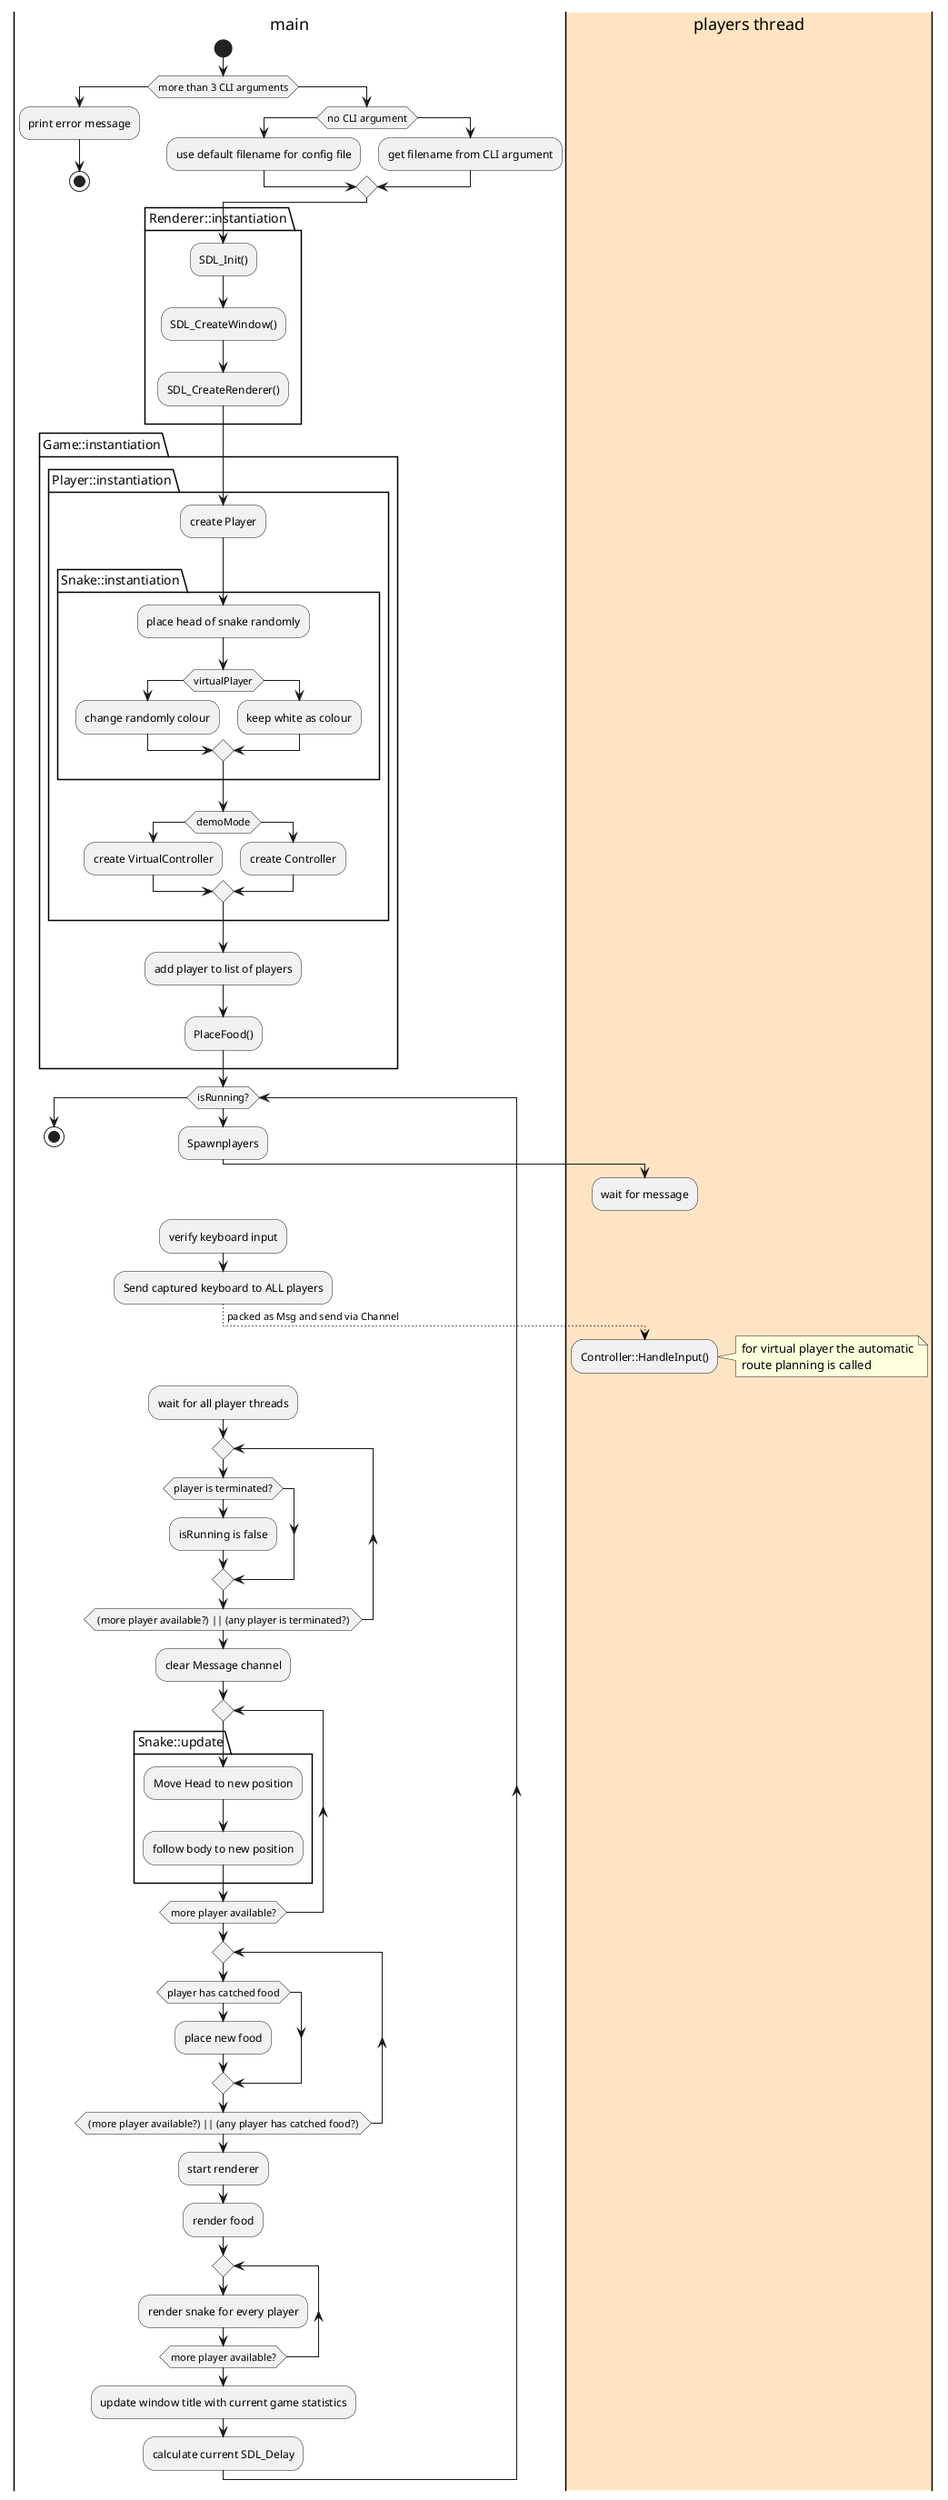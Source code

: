 @startuml
|main|
start
if (more than 3 CLI arguments) then
    :print error message;
    stop
else
    if (no CLI argument) then
        :use default filename for config file;
    else
        :get filename from CLI argument;
    endif
endif
package Renderer::instantiation {
    :SDL_Init();
    :SDL_CreateWindow();
    :SDL_CreateRenderer();
}
package Game::instantiation {
    package Player::instantiation {
        :create Player;
        package Snake::instantiation {
            :place head of snake randomly;
            if (virtualPlayer) then
                :change randomly colour;
            else
                :keep white as colour;
            endif
        }
        if (demoMode) then
            :create VirtualController;
        else
            :create Controller;
        endif            
    }
    :add player to list of players;
    :PlaceFood();
}
while (isRunning?)
    :Spawnplayers;
    |#Bisque|players thread|
    :wait for message;
    detach
    |main|
    :verify keyboard input;
    :Send captured keyboard to ALL players;
    -[#black,dotted]->packed as Msg and send via Channel;
    
    |players thread|
    :Controller::HandleInput();
    note right
        for virtual player the automatic
        route planning is called
    end note
    detach
    |main|
    :wait for all player threads;
    repeat 
        if (player is terminated?) then
            :isRunning is false;
        endif
    repeat while ( (more player available?) || (any player is terminated?) ) 
    :clear Message channel;
    repeat
        package Snake::update {
            :Move Head to new position;
            :follow body to new position;
        }
    repeat while (more player available?) 
    repeat                
        if (player has catched food) then
            :place new food;
        endif
    repeat while ( (more player available?) || (any player has catched food?) ) 
    :start renderer;
    :render food; 
    repeat                
        :render snake for every player;
    repeat while (more player available?)
    :update window title with current game statistics;
    :calculate current SDL_Delay;        
endwhile

stop

@enduml